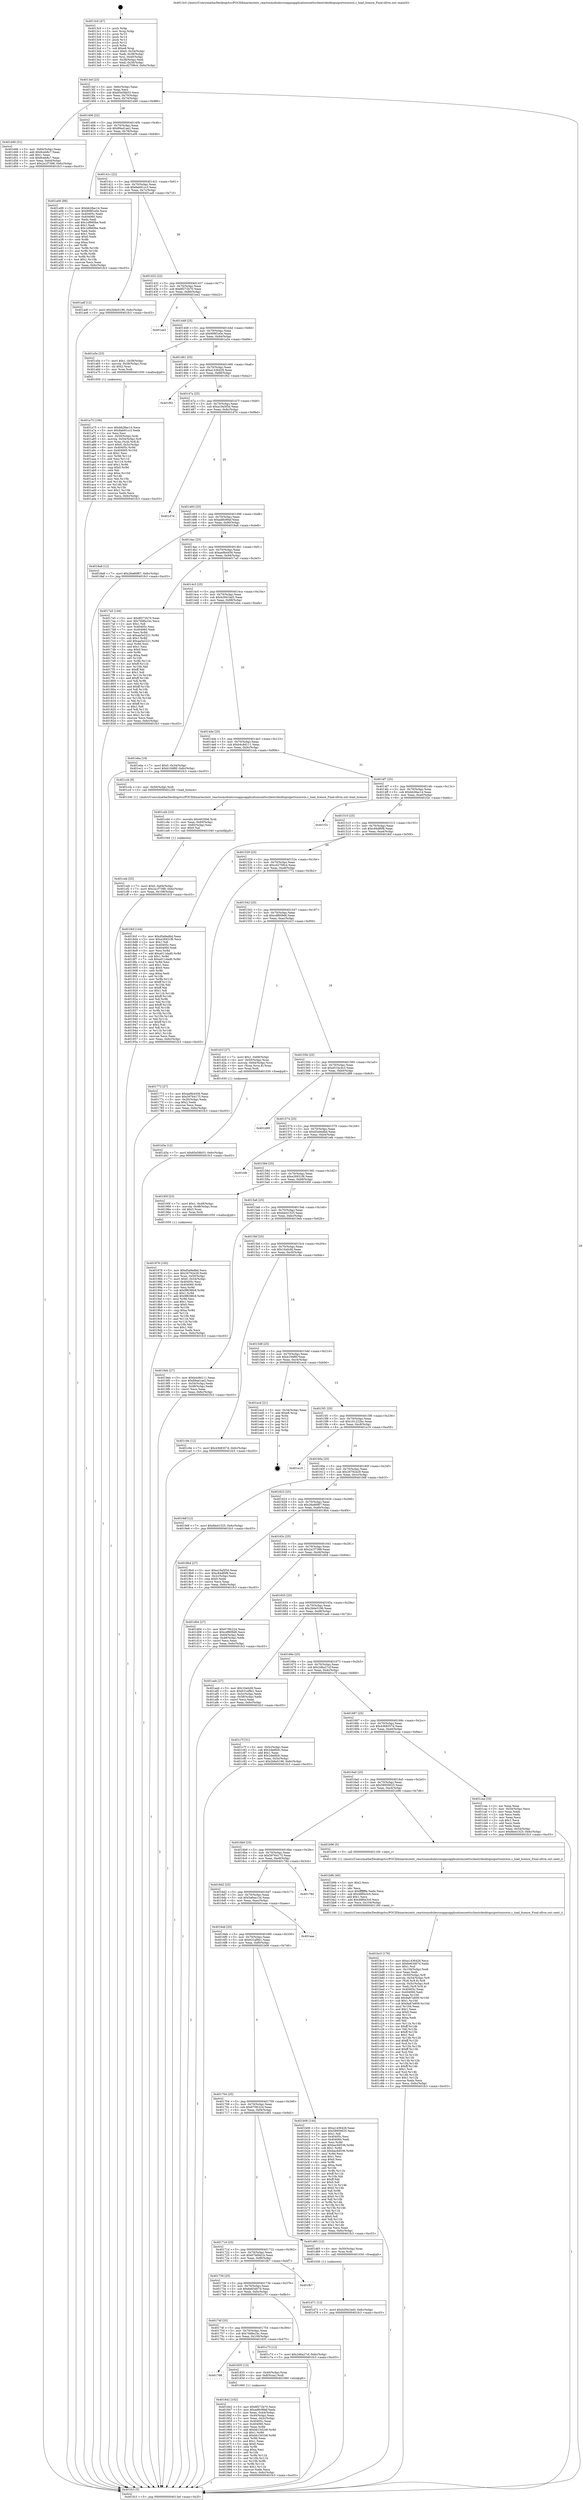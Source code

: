 digraph "0x4013c0" {
  label = "0x4013c0 (/mnt/c/Users/mathe/Desktop/tcc/POCII/binaries/extr_reactosmodulesrosappsapplicationsnettsclientrdesktopuiportsxxxwin.c_load_licence_Final-ollvm.out::main(0))"
  labelloc = "t"
  node[shape=record]

  Entry [label="",width=0.3,height=0.3,shape=circle,fillcolor=black,style=filled]
  "0x4013ef" [label="{
     0x4013ef [23]\l
     | [instrs]\l
     &nbsp;&nbsp;0x4013ef \<+3\>: mov -0x6c(%rbp),%eax\l
     &nbsp;&nbsp;0x4013f2 \<+2\>: mov %eax,%ecx\l
     &nbsp;&nbsp;0x4013f4 \<+6\>: sub $0x85e58b53,%ecx\l
     &nbsp;&nbsp;0x4013fa \<+3\>: mov %eax,-0x70(%rbp)\l
     &nbsp;&nbsp;0x4013fd \<+3\>: mov %ecx,-0x74(%rbp)\l
     &nbsp;&nbsp;0x401400 \<+6\>: je 0000000000401d46 \<main+0x986\>\l
  }"]
  "0x401d46" [label="{
     0x401d46 [31]\l
     | [instrs]\l
     &nbsp;&nbsp;0x401d46 \<+3\>: mov -0x64(%rbp),%eax\l
     &nbsp;&nbsp;0x401d49 \<+5\>: add $0x8ceb8c7,%eax\l
     &nbsp;&nbsp;0x401d4e \<+3\>: add $0x1,%eax\l
     &nbsp;&nbsp;0x401d51 \<+5\>: sub $0x8ceb8c7,%eax\l
     &nbsp;&nbsp;0x401d56 \<+3\>: mov %eax,-0x64(%rbp)\l
     &nbsp;&nbsp;0x401d59 \<+7\>: movl $0x2a1f7398,-0x6c(%rbp)\l
     &nbsp;&nbsp;0x401d60 \<+5\>: jmp 0000000000401fc3 \<main+0xc03\>\l
  }"]
  "0x401406" [label="{
     0x401406 [22]\l
     | [instrs]\l
     &nbsp;&nbsp;0x401406 \<+5\>: jmp 000000000040140b \<main+0x4b\>\l
     &nbsp;&nbsp;0x40140b \<+3\>: mov -0x70(%rbp),%eax\l
     &nbsp;&nbsp;0x40140e \<+5\>: sub $0x89ad1ae2,%eax\l
     &nbsp;&nbsp;0x401413 \<+3\>: mov %eax,-0x78(%rbp)\l
     &nbsp;&nbsp;0x401416 \<+6\>: je 0000000000401a06 \<main+0x646\>\l
  }"]
  Exit [label="",width=0.3,height=0.3,shape=circle,fillcolor=black,style=filled,peripheries=2]
  "0x401a06" [label="{
     0x401a06 [88]\l
     | [instrs]\l
     &nbsp;&nbsp;0x401a06 \<+5\>: mov $0xbb28ac14,%eax\l
     &nbsp;&nbsp;0x401a0b \<+5\>: mov $0x908f1e0e,%ecx\l
     &nbsp;&nbsp;0x401a10 \<+7\>: mov 0x40405c,%edx\l
     &nbsp;&nbsp;0x401a17 \<+7\>: mov 0x404060,%esi\l
     &nbsp;&nbsp;0x401a1e \<+2\>: mov %edx,%edi\l
     &nbsp;&nbsp;0x401a20 \<+6\>: add $0x1ef660be,%edi\l
     &nbsp;&nbsp;0x401a26 \<+3\>: sub $0x1,%edi\l
     &nbsp;&nbsp;0x401a29 \<+6\>: sub $0x1ef660be,%edi\l
     &nbsp;&nbsp;0x401a2f \<+3\>: imul %edi,%edx\l
     &nbsp;&nbsp;0x401a32 \<+3\>: and $0x1,%edx\l
     &nbsp;&nbsp;0x401a35 \<+3\>: cmp $0x0,%edx\l
     &nbsp;&nbsp;0x401a38 \<+4\>: sete %r8b\l
     &nbsp;&nbsp;0x401a3c \<+3\>: cmp $0xa,%esi\l
     &nbsp;&nbsp;0x401a3f \<+4\>: setl %r9b\l
     &nbsp;&nbsp;0x401a43 \<+3\>: mov %r8b,%r10b\l
     &nbsp;&nbsp;0x401a46 \<+3\>: and %r9b,%r10b\l
     &nbsp;&nbsp;0x401a49 \<+3\>: xor %r9b,%r8b\l
     &nbsp;&nbsp;0x401a4c \<+3\>: or %r8b,%r10b\l
     &nbsp;&nbsp;0x401a4f \<+4\>: test $0x1,%r10b\l
     &nbsp;&nbsp;0x401a53 \<+3\>: cmovne %ecx,%eax\l
     &nbsp;&nbsp;0x401a56 \<+3\>: mov %eax,-0x6c(%rbp)\l
     &nbsp;&nbsp;0x401a59 \<+5\>: jmp 0000000000401fc3 \<main+0xc03\>\l
  }"]
  "0x40141c" [label="{
     0x40141c [22]\l
     | [instrs]\l
     &nbsp;&nbsp;0x40141c \<+5\>: jmp 0000000000401421 \<main+0x61\>\l
     &nbsp;&nbsp;0x401421 \<+3\>: mov -0x70(%rbp),%eax\l
     &nbsp;&nbsp;0x401424 \<+5\>: sub $0x8ab91cc3,%eax\l
     &nbsp;&nbsp;0x401429 \<+3\>: mov %eax,-0x7c(%rbp)\l
     &nbsp;&nbsp;0x40142c \<+6\>: je 0000000000401adf \<main+0x71f\>\l
  }"]
  "0x401d71" [label="{
     0x401d71 [12]\l
     | [instrs]\l
     &nbsp;&nbsp;0x401d71 \<+7\>: movl $0xb2941bd3,-0x6c(%rbp)\l
     &nbsp;&nbsp;0x401d78 \<+5\>: jmp 0000000000401fc3 \<main+0xc03\>\l
  }"]
  "0x401adf" [label="{
     0x401adf [12]\l
     | [instrs]\l
     &nbsp;&nbsp;0x401adf \<+7\>: movl $0x2b6e5196,-0x6c(%rbp)\l
     &nbsp;&nbsp;0x401ae6 \<+5\>: jmp 0000000000401fc3 \<main+0xc03\>\l
  }"]
  "0x401432" [label="{
     0x401432 [22]\l
     | [instrs]\l
     &nbsp;&nbsp;0x401432 \<+5\>: jmp 0000000000401437 \<main+0x77\>\l
     &nbsp;&nbsp;0x401437 \<+3\>: mov -0x70(%rbp),%eax\l
     &nbsp;&nbsp;0x40143a \<+5\>: sub $0x8f272b70,%eax\l
     &nbsp;&nbsp;0x40143f \<+3\>: mov %eax,-0x80(%rbp)\l
     &nbsp;&nbsp;0x401442 \<+6\>: je 0000000000401ee2 \<main+0xb22\>\l
  }"]
  "0x401d3a" [label="{
     0x401d3a [12]\l
     | [instrs]\l
     &nbsp;&nbsp;0x401d3a \<+7\>: movl $0x85e58b53,-0x6c(%rbp)\l
     &nbsp;&nbsp;0x401d41 \<+5\>: jmp 0000000000401fc3 \<main+0xc03\>\l
  }"]
  "0x401ee2" [label="{
     0x401ee2\l
  }", style=dashed]
  "0x401448" [label="{
     0x401448 [25]\l
     | [instrs]\l
     &nbsp;&nbsp;0x401448 \<+5\>: jmp 000000000040144d \<main+0x8d\>\l
     &nbsp;&nbsp;0x40144d \<+3\>: mov -0x70(%rbp),%eax\l
     &nbsp;&nbsp;0x401450 \<+5\>: sub $0x908f1e0e,%eax\l
     &nbsp;&nbsp;0x401455 \<+6\>: mov %eax,-0x84(%rbp)\l
     &nbsp;&nbsp;0x40145b \<+6\>: je 0000000000401a5e \<main+0x69e\>\l
  }"]
  "0x401ceb" [label="{
     0x401ceb [25]\l
     | [instrs]\l
     &nbsp;&nbsp;0x401ceb \<+7\>: movl $0x0,-0x64(%rbp)\l
     &nbsp;&nbsp;0x401cf2 \<+7\>: movl $0x2a1f7398,-0x6c(%rbp)\l
     &nbsp;&nbsp;0x401cf9 \<+6\>: mov %eax,-0x108(%rbp)\l
     &nbsp;&nbsp;0x401cff \<+5\>: jmp 0000000000401fc3 \<main+0xc03\>\l
  }"]
  "0x401a5e" [label="{
     0x401a5e [23]\l
     | [instrs]\l
     &nbsp;&nbsp;0x401a5e \<+7\>: movl $0x1,-0x58(%rbp)\l
     &nbsp;&nbsp;0x401a65 \<+4\>: movslq -0x58(%rbp),%rax\l
     &nbsp;&nbsp;0x401a69 \<+4\>: shl $0x2,%rax\l
     &nbsp;&nbsp;0x401a6d \<+3\>: mov %rax,%rdi\l
     &nbsp;&nbsp;0x401a70 \<+5\>: call 0000000000401050 \<malloc@plt\>\l
     | [calls]\l
     &nbsp;&nbsp;0x401050 \{1\} (unknown)\l
  }"]
  "0x401461" [label="{
     0x401461 [25]\l
     | [instrs]\l
     &nbsp;&nbsp;0x401461 \<+5\>: jmp 0000000000401466 \<main+0xa6\>\l
     &nbsp;&nbsp;0x401466 \<+3\>: mov -0x70(%rbp),%eax\l
     &nbsp;&nbsp;0x401469 \<+5\>: sub $0xa1436428,%eax\l
     &nbsp;&nbsp;0x40146e \<+6\>: mov %eax,-0x88(%rbp)\l
     &nbsp;&nbsp;0x401474 \<+6\>: je 0000000000401f62 \<main+0xba2\>\l
  }"]
  "0x401cd4" [label="{
     0x401cd4 [23]\l
     | [instrs]\l
     &nbsp;&nbsp;0x401cd4 \<+10\>: movabs $0x4020b6,%rdi\l
     &nbsp;&nbsp;0x401cde \<+3\>: mov %eax,-0x60(%rbp)\l
     &nbsp;&nbsp;0x401ce1 \<+3\>: mov -0x60(%rbp),%esi\l
     &nbsp;&nbsp;0x401ce4 \<+2\>: mov $0x0,%al\l
     &nbsp;&nbsp;0x401ce6 \<+5\>: call 0000000000401040 \<printf@plt\>\l
     | [calls]\l
     &nbsp;&nbsp;0x401040 \{1\} (unknown)\l
  }"]
  "0x401f62" [label="{
     0x401f62\l
  }", style=dashed]
  "0x40147a" [label="{
     0x40147a [25]\l
     | [instrs]\l
     &nbsp;&nbsp;0x40147a \<+5\>: jmp 000000000040147f \<main+0xbf\>\l
     &nbsp;&nbsp;0x40147f \<+3\>: mov -0x70(%rbp),%eax\l
     &nbsp;&nbsp;0x401482 \<+5\>: sub $0xa19a5f3d,%eax\l
     &nbsp;&nbsp;0x401487 \<+6\>: mov %eax,-0x8c(%rbp)\l
     &nbsp;&nbsp;0x40148d \<+6\>: je 0000000000401d7d \<main+0x9bd\>\l
  }"]
  "0x401bc3" [label="{
     0x401bc3 [176]\l
     | [instrs]\l
     &nbsp;&nbsp;0x401bc3 \<+5\>: mov $0xa1436428,%ecx\l
     &nbsp;&nbsp;0x401bc8 \<+5\>: mov $0x6e63d07d,%edx\l
     &nbsp;&nbsp;0x401bcd \<+3\>: mov $0x1,%sil\l
     &nbsp;&nbsp;0x401bd0 \<+6\>: mov -0x104(%rbp),%edi\l
     &nbsp;&nbsp;0x401bd6 \<+3\>: imul %eax,%edi\l
     &nbsp;&nbsp;0x401bd9 \<+4\>: mov -0x50(%rbp),%r8\l
     &nbsp;&nbsp;0x401bdd \<+4\>: movslq -0x54(%rbp),%r9\l
     &nbsp;&nbsp;0x401be1 \<+4\>: mov (%r8,%r9,8),%r8\l
     &nbsp;&nbsp;0x401be5 \<+4\>: movslq -0x5c(%rbp),%r9\l
     &nbsp;&nbsp;0x401be9 \<+4\>: mov %edi,(%r8,%r9,4)\l
     &nbsp;&nbsp;0x401bed \<+7\>: mov 0x40405c,%eax\l
     &nbsp;&nbsp;0x401bf4 \<+7\>: mov 0x404060,%edi\l
     &nbsp;&nbsp;0x401bfb \<+3\>: mov %eax,%r10d\l
     &nbsp;&nbsp;0x401bfe \<+7\>: add $0x9a87a609,%r10d\l
     &nbsp;&nbsp;0x401c05 \<+4\>: sub $0x1,%r10d\l
     &nbsp;&nbsp;0x401c09 \<+7\>: sub $0x9a87a609,%r10d\l
     &nbsp;&nbsp;0x401c10 \<+4\>: imul %r10d,%eax\l
     &nbsp;&nbsp;0x401c14 \<+3\>: and $0x1,%eax\l
     &nbsp;&nbsp;0x401c17 \<+3\>: cmp $0x0,%eax\l
     &nbsp;&nbsp;0x401c1a \<+4\>: sete %r11b\l
     &nbsp;&nbsp;0x401c1e \<+3\>: cmp $0xa,%edi\l
     &nbsp;&nbsp;0x401c21 \<+3\>: setl %bl\l
     &nbsp;&nbsp;0x401c24 \<+3\>: mov %r11b,%r14b\l
     &nbsp;&nbsp;0x401c27 \<+4\>: xor $0xff,%r14b\l
     &nbsp;&nbsp;0x401c2b \<+3\>: mov %bl,%r15b\l
     &nbsp;&nbsp;0x401c2e \<+4\>: xor $0xff,%r15b\l
     &nbsp;&nbsp;0x401c32 \<+4\>: xor $0x1,%sil\l
     &nbsp;&nbsp;0x401c36 \<+3\>: mov %r14b,%r12b\l
     &nbsp;&nbsp;0x401c39 \<+4\>: and $0xff,%r12b\l
     &nbsp;&nbsp;0x401c3d \<+3\>: and %sil,%r11b\l
     &nbsp;&nbsp;0x401c40 \<+3\>: mov %r15b,%r13b\l
     &nbsp;&nbsp;0x401c43 \<+4\>: and $0xff,%r13b\l
     &nbsp;&nbsp;0x401c47 \<+3\>: and %sil,%bl\l
     &nbsp;&nbsp;0x401c4a \<+3\>: or %r11b,%r12b\l
     &nbsp;&nbsp;0x401c4d \<+3\>: or %bl,%r13b\l
     &nbsp;&nbsp;0x401c50 \<+3\>: xor %r13b,%r12b\l
     &nbsp;&nbsp;0x401c53 \<+3\>: or %r15b,%r14b\l
     &nbsp;&nbsp;0x401c56 \<+4\>: xor $0xff,%r14b\l
     &nbsp;&nbsp;0x401c5a \<+4\>: or $0x1,%sil\l
     &nbsp;&nbsp;0x401c5e \<+3\>: and %sil,%r14b\l
     &nbsp;&nbsp;0x401c61 \<+3\>: or %r14b,%r12b\l
     &nbsp;&nbsp;0x401c64 \<+4\>: test $0x1,%r12b\l
     &nbsp;&nbsp;0x401c68 \<+3\>: cmovne %edx,%ecx\l
     &nbsp;&nbsp;0x401c6b \<+3\>: mov %ecx,-0x6c(%rbp)\l
     &nbsp;&nbsp;0x401c6e \<+5\>: jmp 0000000000401fc3 \<main+0xc03\>\l
  }"]
  "0x401d7d" [label="{
     0x401d7d\l
  }", style=dashed]
  "0x401493" [label="{
     0x401493 [25]\l
     | [instrs]\l
     &nbsp;&nbsp;0x401493 \<+5\>: jmp 0000000000401498 \<main+0xd8\>\l
     &nbsp;&nbsp;0x401498 \<+3\>: mov -0x70(%rbp),%eax\l
     &nbsp;&nbsp;0x40149b \<+5\>: sub $0xad6c89af,%eax\l
     &nbsp;&nbsp;0x4014a0 \<+6\>: mov %eax,-0x90(%rbp)\l
     &nbsp;&nbsp;0x4014a6 \<+6\>: je 00000000004018a8 \<main+0x4e8\>\l
  }"]
  "0x401b9b" [label="{
     0x401b9b [40]\l
     | [instrs]\l
     &nbsp;&nbsp;0x401b9b \<+5\>: mov $0x2,%ecx\l
     &nbsp;&nbsp;0x401ba0 \<+1\>: cltd\l
     &nbsp;&nbsp;0x401ba1 \<+2\>: idiv %ecx\l
     &nbsp;&nbsp;0x401ba3 \<+6\>: imul $0xfffffffe,%edx,%ecx\l
     &nbsp;&nbsp;0x401ba9 \<+6\>: sub $0x48f0e3c0,%ecx\l
     &nbsp;&nbsp;0x401baf \<+3\>: add $0x1,%ecx\l
     &nbsp;&nbsp;0x401bb2 \<+6\>: add $0x48f0e3c0,%ecx\l
     &nbsp;&nbsp;0x401bb8 \<+6\>: mov %ecx,-0x104(%rbp)\l
     &nbsp;&nbsp;0x401bbe \<+5\>: call 0000000000401160 \<next_i\>\l
     | [calls]\l
     &nbsp;&nbsp;0x401160 \{1\} (/mnt/c/Users/mathe/Desktop/tcc/POCII/binaries/extr_reactosmodulesrosappsapplicationsnettsclientrdesktopuiportsxxxwin.c_load_licence_Final-ollvm.out::next_i)\l
  }"]
  "0x4018a8" [label="{
     0x4018a8 [12]\l
     | [instrs]\l
     &nbsp;&nbsp;0x4018a8 \<+7\>: movl $0x26a66f67,-0x6c(%rbp)\l
     &nbsp;&nbsp;0x4018af \<+5\>: jmp 0000000000401fc3 \<main+0xc03\>\l
  }"]
  "0x4014ac" [label="{
     0x4014ac [25]\l
     | [instrs]\l
     &nbsp;&nbsp;0x4014ac \<+5\>: jmp 00000000004014b1 \<main+0xf1\>\l
     &nbsp;&nbsp;0x4014b1 \<+3\>: mov -0x70(%rbp),%eax\l
     &nbsp;&nbsp;0x4014b4 \<+5\>: sub $0xae9b4456,%eax\l
     &nbsp;&nbsp;0x4014b9 \<+6\>: mov %eax,-0x94(%rbp)\l
     &nbsp;&nbsp;0x4014bf \<+6\>: je 00000000004017a5 \<main+0x3e5\>\l
  }"]
  "0x401a75" [label="{
     0x401a75 [106]\l
     | [instrs]\l
     &nbsp;&nbsp;0x401a75 \<+5\>: mov $0xbb28ac14,%ecx\l
     &nbsp;&nbsp;0x401a7a \<+5\>: mov $0x8ab91cc3,%edx\l
     &nbsp;&nbsp;0x401a7f \<+2\>: xor %esi,%esi\l
     &nbsp;&nbsp;0x401a81 \<+4\>: mov -0x50(%rbp),%rdi\l
     &nbsp;&nbsp;0x401a85 \<+4\>: movslq -0x54(%rbp),%r8\l
     &nbsp;&nbsp;0x401a89 \<+4\>: mov %rax,(%rdi,%r8,8)\l
     &nbsp;&nbsp;0x401a8d \<+7\>: movl $0x0,-0x5c(%rbp)\l
     &nbsp;&nbsp;0x401a94 \<+8\>: mov 0x40405c,%r9d\l
     &nbsp;&nbsp;0x401a9c \<+8\>: mov 0x404060,%r10d\l
     &nbsp;&nbsp;0x401aa4 \<+3\>: sub $0x1,%esi\l
     &nbsp;&nbsp;0x401aa7 \<+3\>: mov %r9d,%r11d\l
     &nbsp;&nbsp;0x401aaa \<+3\>: add %esi,%r11d\l
     &nbsp;&nbsp;0x401aad \<+4\>: imul %r11d,%r9d\l
     &nbsp;&nbsp;0x401ab1 \<+4\>: and $0x1,%r9d\l
     &nbsp;&nbsp;0x401ab5 \<+4\>: cmp $0x0,%r9d\l
     &nbsp;&nbsp;0x401ab9 \<+3\>: sete %bl\l
     &nbsp;&nbsp;0x401abc \<+4\>: cmp $0xa,%r10d\l
     &nbsp;&nbsp;0x401ac0 \<+4\>: setl %r14b\l
     &nbsp;&nbsp;0x401ac4 \<+3\>: mov %bl,%r15b\l
     &nbsp;&nbsp;0x401ac7 \<+3\>: and %r14b,%r15b\l
     &nbsp;&nbsp;0x401aca \<+3\>: xor %r14b,%bl\l
     &nbsp;&nbsp;0x401acd \<+3\>: or %bl,%r15b\l
     &nbsp;&nbsp;0x401ad0 \<+4\>: test $0x1,%r15b\l
     &nbsp;&nbsp;0x401ad4 \<+3\>: cmovne %edx,%ecx\l
     &nbsp;&nbsp;0x401ad7 \<+3\>: mov %ecx,-0x6c(%rbp)\l
     &nbsp;&nbsp;0x401ada \<+5\>: jmp 0000000000401fc3 \<main+0xc03\>\l
  }"]
  "0x4017a5" [label="{
     0x4017a5 [144]\l
     | [instrs]\l
     &nbsp;&nbsp;0x4017a5 \<+5\>: mov $0x8f272b70,%eax\l
     &nbsp;&nbsp;0x4017aa \<+5\>: mov $0x76d6a1bc,%ecx\l
     &nbsp;&nbsp;0x4017af \<+2\>: mov $0x1,%dl\l
     &nbsp;&nbsp;0x4017b1 \<+7\>: mov 0x40405c,%esi\l
     &nbsp;&nbsp;0x4017b8 \<+7\>: mov 0x404060,%edi\l
     &nbsp;&nbsp;0x4017bf \<+3\>: mov %esi,%r8d\l
     &nbsp;&nbsp;0x4017c2 \<+7\>: sub $0xaa5e2221,%r8d\l
     &nbsp;&nbsp;0x4017c9 \<+4\>: sub $0x1,%r8d\l
     &nbsp;&nbsp;0x4017cd \<+7\>: add $0xaa5e2221,%r8d\l
     &nbsp;&nbsp;0x4017d4 \<+4\>: imul %r8d,%esi\l
     &nbsp;&nbsp;0x4017d8 \<+3\>: and $0x1,%esi\l
     &nbsp;&nbsp;0x4017db \<+3\>: cmp $0x0,%esi\l
     &nbsp;&nbsp;0x4017de \<+4\>: sete %r9b\l
     &nbsp;&nbsp;0x4017e2 \<+3\>: cmp $0xa,%edi\l
     &nbsp;&nbsp;0x4017e5 \<+4\>: setl %r10b\l
     &nbsp;&nbsp;0x4017e9 \<+3\>: mov %r9b,%r11b\l
     &nbsp;&nbsp;0x4017ec \<+4\>: xor $0xff,%r11b\l
     &nbsp;&nbsp;0x4017f0 \<+3\>: mov %r10b,%bl\l
     &nbsp;&nbsp;0x4017f3 \<+3\>: xor $0xff,%bl\l
     &nbsp;&nbsp;0x4017f6 \<+3\>: xor $0x1,%dl\l
     &nbsp;&nbsp;0x4017f9 \<+3\>: mov %r11b,%r14b\l
     &nbsp;&nbsp;0x4017fc \<+4\>: and $0xff,%r14b\l
     &nbsp;&nbsp;0x401800 \<+3\>: and %dl,%r9b\l
     &nbsp;&nbsp;0x401803 \<+3\>: mov %bl,%r15b\l
     &nbsp;&nbsp;0x401806 \<+4\>: and $0xff,%r15b\l
     &nbsp;&nbsp;0x40180a \<+3\>: and %dl,%r10b\l
     &nbsp;&nbsp;0x40180d \<+3\>: or %r9b,%r14b\l
     &nbsp;&nbsp;0x401810 \<+3\>: or %r10b,%r15b\l
     &nbsp;&nbsp;0x401813 \<+3\>: xor %r15b,%r14b\l
     &nbsp;&nbsp;0x401816 \<+3\>: or %bl,%r11b\l
     &nbsp;&nbsp;0x401819 \<+4\>: xor $0xff,%r11b\l
     &nbsp;&nbsp;0x40181d \<+3\>: or $0x1,%dl\l
     &nbsp;&nbsp;0x401820 \<+3\>: and %dl,%r11b\l
     &nbsp;&nbsp;0x401823 \<+3\>: or %r11b,%r14b\l
     &nbsp;&nbsp;0x401826 \<+4\>: test $0x1,%r14b\l
     &nbsp;&nbsp;0x40182a \<+3\>: cmovne %ecx,%eax\l
     &nbsp;&nbsp;0x40182d \<+3\>: mov %eax,-0x6c(%rbp)\l
     &nbsp;&nbsp;0x401830 \<+5\>: jmp 0000000000401fc3 \<main+0xc03\>\l
  }"]
  "0x4014c5" [label="{
     0x4014c5 [25]\l
     | [instrs]\l
     &nbsp;&nbsp;0x4014c5 \<+5\>: jmp 00000000004014ca \<main+0x10a\>\l
     &nbsp;&nbsp;0x4014ca \<+3\>: mov -0x70(%rbp),%eax\l
     &nbsp;&nbsp;0x4014cd \<+5\>: sub $0xb2941bd3,%eax\l
     &nbsp;&nbsp;0x4014d2 \<+6\>: mov %eax,-0x98(%rbp)\l
     &nbsp;&nbsp;0x4014d8 \<+6\>: je 0000000000401eba \<main+0xafa\>\l
  }"]
  "0x401976" [label="{
     0x401976 [105]\l
     | [instrs]\l
     &nbsp;&nbsp;0x401976 \<+5\>: mov $0xd5a9edbd,%ecx\l
     &nbsp;&nbsp;0x40197b \<+5\>: mov $0x26792e29,%edx\l
     &nbsp;&nbsp;0x401980 \<+4\>: mov %rax,-0x50(%rbp)\l
     &nbsp;&nbsp;0x401984 \<+7\>: movl $0x0,-0x54(%rbp)\l
     &nbsp;&nbsp;0x40198b \<+7\>: mov 0x40405c,%esi\l
     &nbsp;&nbsp;0x401992 \<+8\>: mov 0x404060,%r8d\l
     &nbsp;&nbsp;0x40199a \<+3\>: mov %esi,%r9d\l
     &nbsp;&nbsp;0x40199d \<+7\>: sub $0x9f638fc8,%r9d\l
     &nbsp;&nbsp;0x4019a4 \<+4\>: sub $0x1,%r9d\l
     &nbsp;&nbsp;0x4019a8 \<+7\>: add $0x9f638fc8,%r9d\l
     &nbsp;&nbsp;0x4019af \<+4\>: imul %r9d,%esi\l
     &nbsp;&nbsp;0x4019b3 \<+3\>: and $0x1,%esi\l
     &nbsp;&nbsp;0x4019b6 \<+3\>: cmp $0x0,%esi\l
     &nbsp;&nbsp;0x4019b9 \<+4\>: sete %r10b\l
     &nbsp;&nbsp;0x4019bd \<+4\>: cmp $0xa,%r8d\l
     &nbsp;&nbsp;0x4019c1 \<+4\>: setl %r11b\l
     &nbsp;&nbsp;0x4019c5 \<+3\>: mov %r10b,%bl\l
     &nbsp;&nbsp;0x4019c8 \<+3\>: and %r11b,%bl\l
     &nbsp;&nbsp;0x4019cb \<+3\>: xor %r11b,%r10b\l
     &nbsp;&nbsp;0x4019ce \<+3\>: or %r10b,%bl\l
     &nbsp;&nbsp;0x4019d1 \<+3\>: test $0x1,%bl\l
     &nbsp;&nbsp;0x4019d4 \<+3\>: cmovne %edx,%ecx\l
     &nbsp;&nbsp;0x4019d7 \<+3\>: mov %ecx,-0x6c(%rbp)\l
     &nbsp;&nbsp;0x4019da \<+5\>: jmp 0000000000401fc3 \<main+0xc03\>\l
  }"]
  "0x401eba" [label="{
     0x401eba [19]\l
     | [instrs]\l
     &nbsp;&nbsp;0x401eba \<+7\>: movl $0x0,-0x34(%rbp)\l
     &nbsp;&nbsp;0x401ec1 \<+7\>: movl $0xb194f6f,-0x6c(%rbp)\l
     &nbsp;&nbsp;0x401ec8 \<+5\>: jmp 0000000000401fc3 \<main+0xc03\>\l
  }"]
  "0x4014de" [label="{
     0x4014de [25]\l
     | [instrs]\l
     &nbsp;&nbsp;0x4014de \<+5\>: jmp 00000000004014e3 \<main+0x123\>\l
     &nbsp;&nbsp;0x4014e3 \<+3\>: mov -0x70(%rbp),%eax\l
     &nbsp;&nbsp;0x4014e6 \<+5\>: sub $0xb4c8d111,%eax\l
     &nbsp;&nbsp;0x4014eb \<+6\>: mov %eax,-0x9c(%rbp)\l
     &nbsp;&nbsp;0x4014f1 \<+6\>: je 0000000000401ccb \<main+0x90b\>\l
  }"]
  "0x401842" [label="{
     0x401842 [102]\l
     | [instrs]\l
     &nbsp;&nbsp;0x401842 \<+5\>: mov $0x8f272b70,%ecx\l
     &nbsp;&nbsp;0x401847 \<+5\>: mov $0xad6c89af,%edx\l
     &nbsp;&nbsp;0x40184c \<+3\>: mov %eax,-0x44(%rbp)\l
     &nbsp;&nbsp;0x40184f \<+3\>: mov -0x44(%rbp),%eax\l
     &nbsp;&nbsp;0x401852 \<+3\>: mov %eax,-0x2c(%rbp)\l
     &nbsp;&nbsp;0x401855 \<+7\>: mov 0x40405c,%eax\l
     &nbsp;&nbsp;0x40185c \<+7\>: mov 0x404060,%esi\l
     &nbsp;&nbsp;0x401863 \<+3\>: mov %eax,%r8d\l
     &nbsp;&nbsp;0x401866 \<+7\>: add $0xbb15d1b8,%r8d\l
     &nbsp;&nbsp;0x40186d \<+4\>: sub $0x1,%r8d\l
     &nbsp;&nbsp;0x401871 \<+7\>: sub $0xbb15d1b8,%r8d\l
     &nbsp;&nbsp;0x401878 \<+4\>: imul %r8d,%eax\l
     &nbsp;&nbsp;0x40187c \<+3\>: and $0x1,%eax\l
     &nbsp;&nbsp;0x40187f \<+3\>: cmp $0x0,%eax\l
     &nbsp;&nbsp;0x401882 \<+4\>: sete %r9b\l
     &nbsp;&nbsp;0x401886 \<+3\>: cmp $0xa,%esi\l
     &nbsp;&nbsp;0x401889 \<+4\>: setl %r10b\l
     &nbsp;&nbsp;0x40188d \<+3\>: mov %r9b,%r11b\l
     &nbsp;&nbsp;0x401890 \<+3\>: and %r10b,%r11b\l
     &nbsp;&nbsp;0x401893 \<+3\>: xor %r10b,%r9b\l
     &nbsp;&nbsp;0x401896 \<+3\>: or %r9b,%r11b\l
     &nbsp;&nbsp;0x401899 \<+4\>: test $0x1,%r11b\l
     &nbsp;&nbsp;0x40189d \<+3\>: cmovne %edx,%ecx\l
     &nbsp;&nbsp;0x4018a0 \<+3\>: mov %ecx,-0x6c(%rbp)\l
     &nbsp;&nbsp;0x4018a3 \<+5\>: jmp 0000000000401fc3 \<main+0xc03\>\l
  }"]
  "0x401ccb" [label="{
     0x401ccb [9]\l
     | [instrs]\l
     &nbsp;&nbsp;0x401ccb \<+4\>: mov -0x50(%rbp),%rdi\l
     &nbsp;&nbsp;0x401ccf \<+5\>: call 0000000000401240 \<load_licence\>\l
     | [calls]\l
     &nbsp;&nbsp;0x401240 \{1\} (/mnt/c/Users/mathe/Desktop/tcc/POCII/binaries/extr_reactosmodulesrosappsapplicationsnettsclientrdesktopuiportsxxxwin.c_load_licence_Final-ollvm.out::load_licence)\l
  }"]
  "0x4014f7" [label="{
     0x4014f7 [25]\l
     | [instrs]\l
     &nbsp;&nbsp;0x4014f7 \<+5\>: jmp 00000000004014fc \<main+0x13c\>\l
     &nbsp;&nbsp;0x4014fc \<+3\>: mov -0x70(%rbp),%eax\l
     &nbsp;&nbsp;0x4014ff \<+5\>: sub $0xbb28ac14,%eax\l
     &nbsp;&nbsp;0x401504 \<+6\>: mov %eax,-0xa0(%rbp)\l
     &nbsp;&nbsp;0x40150a \<+6\>: je 0000000000401f2c \<main+0xb6c\>\l
  }"]
  "0x401768" [label="{
     0x401768\l
  }", style=dashed]
  "0x401f2c" [label="{
     0x401f2c\l
  }", style=dashed]
  "0x401510" [label="{
     0x401510 [25]\l
     | [instrs]\l
     &nbsp;&nbsp;0x401510 \<+5\>: jmp 0000000000401515 \<main+0x155\>\l
     &nbsp;&nbsp;0x401515 \<+3\>: mov -0x70(%rbp),%eax\l
     &nbsp;&nbsp;0x401518 \<+5\>: sub $0xc84df0f8,%eax\l
     &nbsp;&nbsp;0x40151d \<+6\>: mov %eax,-0xa4(%rbp)\l
     &nbsp;&nbsp;0x401523 \<+6\>: je 00000000004018cf \<main+0x50f\>\l
  }"]
  "0x401835" [label="{
     0x401835 [13]\l
     | [instrs]\l
     &nbsp;&nbsp;0x401835 \<+4\>: mov -0x40(%rbp),%rax\l
     &nbsp;&nbsp;0x401839 \<+4\>: mov 0x8(%rax),%rdi\l
     &nbsp;&nbsp;0x40183d \<+5\>: call 0000000000401060 \<atoi@plt\>\l
     | [calls]\l
     &nbsp;&nbsp;0x401060 \{1\} (unknown)\l
  }"]
  "0x4018cf" [label="{
     0x4018cf [144]\l
     | [instrs]\l
     &nbsp;&nbsp;0x4018cf \<+5\>: mov $0xd5a9edbd,%eax\l
     &nbsp;&nbsp;0x4018d4 \<+5\>: mov $0xe26931f6,%ecx\l
     &nbsp;&nbsp;0x4018d9 \<+2\>: mov $0x1,%dl\l
     &nbsp;&nbsp;0x4018db \<+7\>: mov 0x40405c,%esi\l
     &nbsp;&nbsp;0x4018e2 \<+7\>: mov 0x404060,%edi\l
     &nbsp;&nbsp;0x4018e9 \<+3\>: mov %esi,%r8d\l
     &nbsp;&nbsp;0x4018ec \<+7\>: add $0xa011dad0,%r8d\l
     &nbsp;&nbsp;0x4018f3 \<+4\>: sub $0x1,%r8d\l
     &nbsp;&nbsp;0x4018f7 \<+7\>: sub $0xa011dad0,%r8d\l
     &nbsp;&nbsp;0x4018fe \<+4\>: imul %r8d,%esi\l
     &nbsp;&nbsp;0x401902 \<+3\>: and $0x1,%esi\l
     &nbsp;&nbsp;0x401905 \<+3\>: cmp $0x0,%esi\l
     &nbsp;&nbsp;0x401908 \<+4\>: sete %r9b\l
     &nbsp;&nbsp;0x40190c \<+3\>: cmp $0xa,%edi\l
     &nbsp;&nbsp;0x40190f \<+4\>: setl %r10b\l
     &nbsp;&nbsp;0x401913 \<+3\>: mov %r9b,%r11b\l
     &nbsp;&nbsp;0x401916 \<+4\>: xor $0xff,%r11b\l
     &nbsp;&nbsp;0x40191a \<+3\>: mov %r10b,%bl\l
     &nbsp;&nbsp;0x40191d \<+3\>: xor $0xff,%bl\l
     &nbsp;&nbsp;0x401920 \<+3\>: xor $0x1,%dl\l
     &nbsp;&nbsp;0x401923 \<+3\>: mov %r11b,%r14b\l
     &nbsp;&nbsp;0x401926 \<+4\>: and $0xff,%r14b\l
     &nbsp;&nbsp;0x40192a \<+3\>: and %dl,%r9b\l
     &nbsp;&nbsp;0x40192d \<+3\>: mov %bl,%r15b\l
     &nbsp;&nbsp;0x401930 \<+4\>: and $0xff,%r15b\l
     &nbsp;&nbsp;0x401934 \<+3\>: and %dl,%r10b\l
     &nbsp;&nbsp;0x401937 \<+3\>: or %r9b,%r14b\l
     &nbsp;&nbsp;0x40193a \<+3\>: or %r10b,%r15b\l
     &nbsp;&nbsp;0x40193d \<+3\>: xor %r15b,%r14b\l
     &nbsp;&nbsp;0x401940 \<+3\>: or %bl,%r11b\l
     &nbsp;&nbsp;0x401943 \<+4\>: xor $0xff,%r11b\l
     &nbsp;&nbsp;0x401947 \<+3\>: or $0x1,%dl\l
     &nbsp;&nbsp;0x40194a \<+3\>: and %dl,%r11b\l
     &nbsp;&nbsp;0x40194d \<+3\>: or %r11b,%r14b\l
     &nbsp;&nbsp;0x401950 \<+4\>: test $0x1,%r14b\l
     &nbsp;&nbsp;0x401954 \<+3\>: cmovne %ecx,%eax\l
     &nbsp;&nbsp;0x401957 \<+3\>: mov %eax,-0x6c(%rbp)\l
     &nbsp;&nbsp;0x40195a \<+5\>: jmp 0000000000401fc3 \<main+0xc03\>\l
  }"]
  "0x401529" [label="{
     0x401529 [25]\l
     | [instrs]\l
     &nbsp;&nbsp;0x401529 \<+5\>: jmp 000000000040152e \<main+0x16e\>\l
     &nbsp;&nbsp;0x40152e \<+3\>: mov -0x70(%rbp),%eax\l
     &nbsp;&nbsp;0x401531 \<+5\>: sub $0xcd2708c4,%eax\l
     &nbsp;&nbsp;0x401536 \<+6\>: mov %eax,-0xa8(%rbp)\l
     &nbsp;&nbsp;0x40153c \<+6\>: je 0000000000401772 \<main+0x3b2\>\l
  }"]
  "0x40174f" [label="{
     0x40174f [25]\l
     | [instrs]\l
     &nbsp;&nbsp;0x40174f \<+5\>: jmp 0000000000401754 \<main+0x394\>\l
     &nbsp;&nbsp;0x401754 \<+3\>: mov -0x70(%rbp),%eax\l
     &nbsp;&nbsp;0x401757 \<+5\>: sub $0x76d6a1bc,%eax\l
     &nbsp;&nbsp;0x40175c \<+6\>: mov %eax,-0x100(%rbp)\l
     &nbsp;&nbsp;0x401762 \<+6\>: je 0000000000401835 \<main+0x475\>\l
  }"]
  "0x401772" [label="{
     0x401772 [27]\l
     | [instrs]\l
     &nbsp;&nbsp;0x401772 \<+5\>: mov $0xae9b4456,%eax\l
     &nbsp;&nbsp;0x401777 \<+5\>: mov $0x59764175,%ecx\l
     &nbsp;&nbsp;0x40177c \<+3\>: mov -0x30(%rbp),%edx\l
     &nbsp;&nbsp;0x40177f \<+3\>: cmp $0x2,%edx\l
     &nbsp;&nbsp;0x401782 \<+3\>: cmovne %ecx,%eax\l
     &nbsp;&nbsp;0x401785 \<+3\>: mov %eax,-0x6c(%rbp)\l
     &nbsp;&nbsp;0x401788 \<+5\>: jmp 0000000000401fc3 \<main+0xc03\>\l
  }"]
  "0x401542" [label="{
     0x401542 [25]\l
     | [instrs]\l
     &nbsp;&nbsp;0x401542 \<+5\>: jmp 0000000000401547 \<main+0x187\>\l
     &nbsp;&nbsp;0x401547 \<+3\>: mov -0x70(%rbp),%eax\l
     &nbsp;&nbsp;0x40154a \<+5\>: sub $0xcdf609d6,%eax\l
     &nbsp;&nbsp;0x40154f \<+6\>: mov %eax,-0xac(%rbp)\l
     &nbsp;&nbsp;0x401555 \<+6\>: je 0000000000401d1f \<main+0x95f\>\l
  }"]
  "0x401fc3" [label="{
     0x401fc3 [5]\l
     | [instrs]\l
     &nbsp;&nbsp;0x401fc3 \<+5\>: jmp 00000000004013ef \<main+0x2f\>\l
  }"]
  "0x4013c0" [label="{
     0x4013c0 [47]\l
     | [instrs]\l
     &nbsp;&nbsp;0x4013c0 \<+1\>: push %rbp\l
     &nbsp;&nbsp;0x4013c1 \<+3\>: mov %rsp,%rbp\l
     &nbsp;&nbsp;0x4013c4 \<+2\>: push %r15\l
     &nbsp;&nbsp;0x4013c6 \<+2\>: push %r14\l
     &nbsp;&nbsp;0x4013c8 \<+2\>: push %r13\l
     &nbsp;&nbsp;0x4013ca \<+2\>: push %r12\l
     &nbsp;&nbsp;0x4013cc \<+1\>: push %rbx\l
     &nbsp;&nbsp;0x4013cd \<+7\>: sub $0xe8,%rsp\l
     &nbsp;&nbsp;0x4013d4 \<+7\>: movl $0x0,-0x34(%rbp)\l
     &nbsp;&nbsp;0x4013db \<+3\>: mov %edi,-0x38(%rbp)\l
     &nbsp;&nbsp;0x4013de \<+4\>: mov %rsi,-0x40(%rbp)\l
     &nbsp;&nbsp;0x4013e2 \<+3\>: mov -0x38(%rbp),%edi\l
     &nbsp;&nbsp;0x4013e5 \<+3\>: mov %edi,-0x30(%rbp)\l
     &nbsp;&nbsp;0x4013e8 \<+7\>: movl $0xcd2708c4,-0x6c(%rbp)\l
  }"]
  "0x401c73" [label="{
     0x401c73 [12]\l
     | [instrs]\l
     &nbsp;&nbsp;0x401c73 \<+7\>: movl $0x2d6a27cf,-0x6c(%rbp)\l
     &nbsp;&nbsp;0x401c7a \<+5\>: jmp 0000000000401fc3 \<main+0xc03\>\l
  }"]
  "0x401d1f" [label="{
     0x401d1f [27]\l
     | [instrs]\l
     &nbsp;&nbsp;0x401d1f \<+7\>: movl $0x1,-0x68(%rbp)\l
     &nbsp;&nbsp;0x401d26 \<+4\>: mov -0x50(%rbp),%rax\l
     &nbsp;&nbsp;0x401d2a \<+4\>: movslq -0x64(%rbp),%rcx\l
     &nbsp;&nbsp;0x401d2e \<+4\>: mov (%rax,%rcx,8),%rax\l
     &nbsp;&nbsp;0x401d32 \<+3\>: mov %rax,%rdi\l
     &nbsp;&nbsp;0x401d35 \<+5\>: call 0000000000401030 \<free@plt\>\l
     | [calls]\l
     &nbsp;&nbsp;0x401030 \{1\} (unknown)\l
  }"]
  "0x40155b" [label="{
     0x40155b [25]\l
     | [instrs]\l
     &nbsp;&nbsp;0x40155b \<+5\>: jmp 0000000000401560 \<main+0x1a0\>\l
     &nbsp;&nbsp;0x401560 \<+3\>: mov -0x70(%rbp),%eax\l
     &nbsp;&nbsp;0x401563 \<+5\>: sub $0xd51bc4c3,%eax\l
     &nbsp;&nbsp;0x401568 \<+6\>: mov %eax,-0xb0(%rbp)\l
     &nbsp;&nbsp;0x40156e \<+6\>: je 0000000000401d89 \<main+0x9c9\>\l
  }"]
  "0x401736" [label="{
     0x401736 [25]\l
     | [instrs]\l
     &nbsp;&nbsp;0x401736 \<+5\>: jmp 000000000040173b \<main+0x37b\>\l
     &nbsp;&nbsp;0x40173b \<+3\>: mov -0x70(%rbp),%eax\l
     &nbsp;&nbsp;0x40173e \<+5\>: sub $0x6e63d07d,%eax\l
     &nbsp;&nbsp;0x401743 \<+6\>: mov %eax,-0xfc(%rbp)\l
     &nbsp;&nbsp;0x401749 \<+6\>: je 0000000000401c73 \<main+0x8b3\>\l
  }"]
  "0x401d89" [label="{
     0x401d89\l
  }", style=dashed]
  "0x401574" [label="{
     0x401574 [25]\l
     | [instrs]\l
     &nbsp;&nbsp;0x401574 \<+5\>: jmp 0000000000401579 \<main+0x1b9\>\l
     &nbsp;&nbsp;0x401579 \<+3\>: mov -0x70(%rbp),%eax\l
     &nbsp;&nbsp;0x40157c \<+5\>: sub $0xd5a9edbd,%eax\l
     &nbsp;&nbsp;0x401581 \<+6\>: mov %eax,-0xb4(%rbp)\l
     &nbsp;&nbsp;0x401587 \<+6\>: je 0000000000401efe \<main+0xb3e\>\l
  }"]
  "0x401fb7" [label="{
     0x401fb7\l
  }", style=dashed]
  "0x401efe" [label="{
     0x401efe\l
  }", style=dashed]
  "0x40158d" [label="{
     0x40158d [25]\l
     | [instrs]\l
     &nbsp;&nbsp;0x40158d \<+5\>: jmp 0000000000401592 \<main+0x1d2\>\l
     &nbsp;&nbsp;0x401592 \<+3\>: mov -0x70(%rbp),%eax\l
     &nbsp;&nbsp;0x401595 \<+5\>: sub $0xe26931f6,%eax\l
     &nbsp;&nbsp;0x40159a \<+6\>: mov %eax,-0xb8(%rbp)\l
     &nbsp;&nbsp;0x4015a0 \<+6\>: je 000000000040195f \<main+0x59f\>\l
  }"]
  "0x40171d" [label="{
     0x40171d [25]\l
     | [instrs]\l
     &nbsp;&nbsp;0x40171d \<+5\>: jmp 0000000000401722 \<main+0x362\>\l
     &nbsp;&nbsp;0x401722 \<+3\>: mov -0x70(%rbp),%eax\l
     &nbsp;&nbsp;0x401725 \<+5\>: sub $0x67b69d1b,%eax\l
     &nbsp;&nbsp;0x40172a \<+6\>: mov %eax,-0xf8(%rbp)\l
     &nbsp;&nbsp;0x401730 \<+6\>: je 0000000000401fb7 \<main+0xbf7\>\l
  }"]
  "0x40195f" [label="{
     0x40195f [23]\l
     | [instrs]\l
     &nbsp;&nbsp;0x40195f \<+7\>: movl $0x1,-0x48(%rbp)\l
     &nbsp;&nbsp;0x401966 \<+4\>: movslq -0x48(%rbp),%rax\l
     &nbsp;&nbsp;0x40196a \<+4\>: shl $0x3,%rax\l
     &nbsp;&nbsp;0x40196e \<+3\>: mov %rax,%rdi\l
     &nbsp;&nbsp;0x401971 \<+5\>: call 0000000000401050 \<malloc@plt\>\l
     | [calls]\l
     &nbsp;&nbsp;0x401050 \{1\} (unknown)\l
  }"]
  "0x4015a6" [label="{
     0x4015a6 [25]\l
     | [instrs]\l
     &nbsp;&nbsp;0x4015a6 \<+5\>: jmp 00000000004015ab \<main+0x1eb\>\l
     &nbsp;&nbsp;0x4015ab \<+3\>: mov -0x70(%rbp),%eax\l
     &nbsp;&nbsp;0x4015ae \<+5\>: sub $0xfde41525,%eax\l
     &nbsp;&nbsp;0x4015b3 \<+6\>: mov %eax,-0xbc(%rbp)\l
     &nbsp;&nbsp;0x4015b9 \<+6\>: je 00000000004019eb \<main+0x62b\>\l
  }"]
  "0x401d65" [label="{
     0x401d65 [12]\l
     | [instrs]\l
     &nbsp;&nbsp;0x401d65 \<+4\>: mov -0x50(%rbp),%rax\l
     &nbsp;&nbsp;0x401d69 \<+3\>: mov %rax,%rdi\l
     &nbsp;&nbsp;0x401d6c \<+5\>: call 0000000000401030 \<free@plt\>\l
     | [calls]\l
     &nbsp;&nbsp;0x401030 \{1\} (unknown)\l
  }"]
  "0x4019eb" [label="{
     0x4019eb [27]\l
     | [instrs]\l
     &nbsp;&nbsp;0x4019eb \<+5\>: mov $0xb4c8d111,%eax\l
     &nbsp;&nbsp;0x4019f0 \<+5\>: mov $0x89ad1ae2,%ecx\l
     &nbsp;&nbsp;0x4019f5 \<+3\>: mov -0x54(%rbp),%edx\l
     &nbsp;&nbsp;0x4019f8 \<+3\>: cmp -0x48(%rbp),%edx\l
     &nbsp;&nbsp;0x4019fb \<+3\>: cmovl %ecx,%eax\l
     &nbsp;&nbsp;0x4019fe \<+3\>: mov %eax,-0x6c(%rbp)\l
     &nbsp;&nbsp;0x401a01 \<+5\>: jmp 0000000000401fc3 \<main+0xc03\>\l
  }"]
  "0x4015bf" [label="{
     0x4015bf [25]\l
     | [instrs]\l
     &nbsp;&nbsp;0x4015bf \<+5\>: jmp 00000000004015c4 \<main+0x204\>\l
     &nbsp;&nbsp;0x4015c4 \<+3\>: mov -0x70(%rbp),%eax\l
     &nbsp;&nbsp;0x4015c7 \<+5\>: sub $0x10a0cfd,%eax\l
     &nbsp;&nbsp;0x4015cc \<+6\>: mov %eax,-0xc0(%rbp)\l
     &nbsp;&nbsp;0x4015d2 \<+6\>: je 0000000000401c9e \<main+0x8de\>\l
  }"]
  "0x401704" [label="{
     0x401704 [25]\l
     | [instrs]\l
     &nbsp;&nbsp;0x401704 \<+5\>: jmp 0000000000401709 \<main+0x349\>\l
     &nbsp;&nbsp;0x401709 \<+3\>: mov -0x70(%rbp),%eax\l
     &nbsp;&nbsp;0x40170c \<+5\>: sub $0x670fc224,%eax\l
     &nbsp;&nbsp;0x401711 \<+6\>: mov %eax,-0xf4(%rbp)\l
     &nbsp;&nbsp;0x401717 \<+6\>: je 0000000000401d65 \<main+0x9a5\>\l
  }"]
  "0x401c9e" [label="{
     0x401c9e [12]\l
     | [instrs]\l
     &nbsp;&nbsp;0x401c9e \<+7\>: movl $0x4368357d,-0x6c(%rbp)\l
     &nbsp;&nbsp;0x401ca5 \<+5\>: jmp 0000000000401fc3 \<main+0xc03\>\l
  }"]
  "0x4015d8" [label="{
     0x4015d8 [25]\l
     | [instrs]\l
     &nbsp;&nbsp;0x4015d8 \<+5\>: jmp 00000000004015dd \<main+0x21d\>\l
     &nbsp;&nbsp;0x4015dd \<+3\>: mov -0x70(%rbp),%eax\l
     &nbsp;&nbsp;0x4015e0 \<+5\>: sub $0xb194f6f,%eax\l
     &nbsp;&nbsp;0x4015e5 \<+6\>: mov %eax,-0xc4(%rbp)\l
     &nbsp;&nbsp;0x4015eb \<+6\>: je 0000000000401ecd \<main+0xb0d\>\l
  }"]
  "0x401b06" [label="{
     0x401b06 [144]\l
     | [instrs]\l
     &nbsp;&nbsp;0x401b06 \<+5\>: mov $0xa1436428,%eax\l
     &nbsp;&nbsp;0x401b0b \<+5\>: mov $0x58959025,%ecx\l
     &nbsp;&nbsp;0x401b10 \<+2\>: mov $0x1,%dl\l
     &nbsp;&nbsp;0x401b12 \<+7\>: mov 0x40405c,%esi\l
     &nbsp;&nbsp;0x401b19 \<+7\>: mov 0x404060,%edi\l
     &nbsp;&nbsp;0x401b20 \<+3\>: mov %esi,%r8d\l
     &nbsp;&nbsp;0x401b23 \<+7\>: add $0xbac6d536,%r8d\l
     &nbsp;&nbsp;0x401b2a \<+4\>: sub $0x1,%r8d\l
     &nbsp;&nbsp;0x401b2e \<+7\>: sub $0xbac6d536,%r8d\l
     &nbsp;&nbsp;0x401b35 \<+4\>: imul %r8d,%esi\l
     &nbsp;&nbsp;0x401b39 \<+3\>: and $0x1,%esi\l
     &nbsp;&nbsp;0x401b3c \<+3\>: cmp $0x0,%esi\l
     &nbsp;&nbsp;0x401b3f \<+4\>: sete %r9b\l
     &nbsp;&nbsp;0x401b43 \<+3\>: cmp $0xa,%edi\l
     &nbsp;&nbsp;0x401b46 \<+4\>: setl %r10b\l
     &nbsp;&nbsp;0x401b4a \<+3\>: mov %r9b,%r11b\l
     &nbsp;&nbsp;0x401b4d \<+4\>: xor $0xff,%r11b\l
     &nbsp;&nbsp;0x401b51 \<+3\>: mov %r10b,%bl\l
     &nbsp;&nbsp;0x401b54 \<+3\>: xor $0xff,%bl\l
     &nbsp;&nbsp;0x401b57 \<+3\>: xor $0x0,%dl\l
     &nbsp;&nbsp;0x401b5a \<+3\>: mov %r11b,%r14b\l
     &nbsp;&nbsp;0x401b5d \<+4\>: and $0x0,%r14b\l
     &nbsp;&nbsp;0x401b61 \<+3\>: and %dl,%r9b\l
     &nbsp;&nbsp;0x401b64 \<+3\>: mov %bl,%r15b\l
     &nbsp;&nbsp;0x401b67 \<+4\>: and $0x0,%r15b\l
     &nbsp;&nbsp;0x401b6b \<+3\>: and %dl,%r10b\l
     &nbsp;&nbsp;0x401b6e \<+3\>: or %r9b,%r14b\l
     &nbsp;&nbsp;0x401b71 \<+3\>: or %r10b,%r15b\l
     &nbsp;&nbsp;0x401b74 \<+3\>: xor %r15b,%r14b\l
     &nbsp;&nbsp;0x401b77 \<+3\>: or %bl,%r11b\l
     &nbsp;&nbsp;0x401b7a \<+4\>: xor $0xff,%r11b\l
     &nbsp;&nbsp;0x401b7e \<+3\>: or $0x0,%dl\l
     &nbsp;&nbsp;0x401b81 \<+3\>: and %dl,%r11b\l
     &nbsp;&nbsp;0x401b84 \<+3\>: or %r11b,%r14b\l
     &nbsp;&nbsp;0x401b87 \<+4\>: test $0x1,%r14b\l
     &nbsp;&nbsp;0x401b8b \<+3\>: cmovne %ecx,%eax\l
     &nbsp;&nbsp;0x401b8e \<+3\>: mov %eax,-0x6c(%rbp)\l
     &nbsp;&nbsp;0x401b91 \<+5\>: jmp 0000000000401fc3 \<main+0xc03\>\l
  }"]
  "0x401ecd" [label="{
     0x401ecd [21]\l
     | [instrs]\l
     &nbsp;&nbsp;0x401ecd \<+3\>: mov -0x34(%rbp),%eax\l
     &nbsp;&nbsp;0x401ed0 \<+7\>: add $0xe8,%rsp\l
     &nbsp;&nbsp;0x401ed7 \<+1\>: pop %rbx\l
     &nbsp;&nbsp;0x401ed8 \<+2\>: pop %r12\l
     &nbsp;&nbsp;0x401eda \<+2\>: pop %r13\l
     &nbsp;&nbsp;0x401edc \<+2\>: pop %r14\l
     &nbsp;&nbsp;0x401ede \<+2\>: pop %r15\l
     &nbsp;&nbsp;0x401ee0 \<+1\>: pop %rbp\l
     &nbsp;&nbsp;0x401ee1 \<+1\>: ret\l
  }"]
  "0x4015f1" [label="{
     0x4015f1 [25]\l
     | [instrs]\l
     &nbsp;&nbsp;0x4015f1 \<+5\>: jmp 00000000004015f6 \<main+0x236\>\l
     &nbsp;&nbsp;0x4015f6 \<+3\>: mov -0x70(%rbp),%eax\l
     &nbsp;&nbsp;0x4015f9 \<+5\>: sub $0x191222bc,%eax\l
     &nbsp;&nbsp;0x4015fe \<+6\>: mov %eax,-0xc8(%rbp)\l
     &nbsp;&nbsp;0x401604 \<+6\>: je 0000000000401e19 \<main+0xa59\>\l
  }"]
  "0x4016eb" [label="{
     0x4016eb [25]\l
     | [instrs]\l
     &nbsp;&nbsp;0x4016eb \<+5\>: jmp 00000000004016f0 \<main+0x330\>\l
     &nbsp;&nbsp;0x4016f0 \<+3\>: mov -0x70(%rbp),%eax\l
     &nbsp;&nbsp;0x4016f3 \<+5\>: sub $0x631af9e1,%eax\l
     &nbsp;&nbsp;0x4016f8 \<+6\>: mov %eax,-0xf0(%rbp)\l
     &nbsp;&nbsp;0x4016fe \<+6\>: je 0000000000401b06 \<main+0x746\>\l
  }"]
  "0x401e19" [label="{
     0x401e19\l
  }", style=dashed]
  "0x40160a" [label="{
     0x40160a [25]\l
     | [instrs]\l
     &nbsp;&nbsp;0x40160a \<+5\>: jmp 000000000040160f \<main+0x24f\>\l
     &nbsp;&nbsp;0x40160f \<+3\>: mov -0x70(%rbp),%eax\l
     &nbsp;&nbsp;0x401612 \<+5\>: sub $0x26792e29,%eax\l
     &nbsp;&nbsp;0x401617 \<+6\>: mov %eax,-0xcc(%rbp)\l
     &nbsp;&nbsp;0x40161d \<+6\>: je 00000000004019df \<main+0x61f\>\l
  }"]
  "0x401eae" [label="{
     0x401eae\l
  }", style=dashed]
  "0x4019df" [label="{
     0x4019df [12]\l
     | [instrs]\l
     &nbsp;&nbsp;0x4019df \<+7\>: movl $0xfde41525,-0x6c(%rbp)\l
     &nbsp;&nbsp;0x4019e6 \<+5\>: jmp 0000000000401fc3 \<main+0xc03\>\l
  }"]
  "0x401623" [label="{
     0x401623 [25]\l
     | [instrs]\l
     &nbsp;&nbsp;0x401623 \<+5\>: jmp 0000000000401628 \<main+0x268\>\l
     &nbsp;&nbsp;0x401628 \<+3\>: mov -0x70(%rbp),%eax\l
     &nbsp;&nbsp;0x40162b \<+5\>: sub $0x26a66f67,%eax\l
     &nbsp;&nbsp;0x401630 \<+6\>: mov %eax,-0xd0(%rbp)\l
     &nbsp;&nbsp;0x401636 \<+6\>: je 00000000004018b4 \<main+0x4f4\>\l
  }"]
  "0x4016d2" [label="{
     0x4016d2 [25]\l
     | [instrs]\l
     &nbsp;&nbsp;0x4016d2 \<+5\>: jmp 00000000004016d7 \<main+0x317\>\l
     &nbsp;&nbsp;0x4016d7 \<+3\>: mov -0x70(%rbp),%eax\l
     &nbsp;&nbsp;0x4016da \<+5\>: sub $0x5a6ea134,%eax\l
     &nbsp;&nbsp;0x4016df \<+6\>: mov %eax,-0xec(%rbp)\l
     &nbsp;&nbsp;0x4016e5 \<+6\>: je 0000000000401eae \<main+0xaee\>\l
  }"]
  "0x4018b4" [label="{
     0x4018b4 [27]\l
     | [instrs]\l
     &nbsp;&nbsp;0x4018b4 \<+5\>: mov $0xa19a5f3d,%eax\l
     &nbsp;&nbsp;0x4018b9 \<+5\>: mov $0xc84df0f8,%ecx\l
     &nbsp;&nbsp;0x4018be \<+3\>: mov -0x2c(%rbp),%edx\l
     &nbsp;&nbsp;0x4018c1 \<+3\>: cmp $0x0,%edx\l
     &nbsp;&nbsp;0x4018c4 \<+3\>: cmove %ecx,%eax\l
     &nbsp;&nbsp;0x4018c7 \<+3\>: mov %eax,-0x6c(%rbp)\l
     &nbsp;&nbsp;0x4018ca \<+5\>: jmp 0000000000401fc3 \<main+0xc03\>\l
  }"]
  "0x40163c" [label="{
     0x40163c [25]\l
     | [instrs]\l
     &nbsp;&nbsp;0x40163c \<+5\>: jmp 0000000000401641 \<main+0x281\>\l
     &nbsp;&nbsp;0x401641 \<+3\>: mov -0x70(%rbp),%eax\l
     &nbsp;&nbsp;0x401644 \<+5\>: sub $0x2a1f7398,%eax\l
     &nbsp;&nbsp;0x401649 \<+6\>: mov %eax,-0xd4(%rbp)\l
     &nbsp;&nbsp;0x40164f \<+6\>: je 0000000000401d04 \<main+0x944\>\l
  }"]
  "0x40178d" [label="{
     0x40178d\l
  }", style=dashed]
  "0x401d04" [label="{
     0x401d04 [27]\l
     | [instrs]\l
     &nbsp;&nbsp;0x401d04 \<+5\>: mov $0x670fc224,%eax\l
     &nbsp;&nbsp;0x401d09 \<+5\>: mov $0xcdf609d6,%ecx\l
     &nbsp;&nbsp;0x401d0e \<+3\>: mov -0x64(%rbp),%edx\l
     &nbsp;&nbsp;0x401d11 \<+3\>: cmp -0x48(%rbp),%edx\l
     &nbsp;&nbsp;0x401d14 \<+3\>: cmovl %ecx,%eax\l
     &nbsp;&nbsp;0x401d17 \<+3\>: mov %eax,-0x6c(%rbp)\l
     &nbsp;&nbsp;0x401d1a \<+5\>: jmp 0000000000401fc3 \<main+0xc03\>\l
  }"]
  "0x401655" [label="{
     0x401655 [25]\l
     | [instrs]\l
     &nbsp;&nbsp;0x401655 \<+5\>: jmp 000000000040165a \<main+0x29a\>\l
     &nbsp;&nbsp;0x40165a \<+3\>: mov -0x70(%rbp),%eax\l
     &nbsp;&nbsp;0x40165d \<+5\>: sub $0x2b6e5196,%eax\l
     &nbsp;&nbsp;0x401662 \<+6\>: mov %eax,-0xd8(%rbp)\l
     &nbsp;&nbsp;0x401668 \<+6\>: je 0000000000401aeb \<main+0x72b\>\l
  }"]
  "0x4016b9" [label="{
     0x4016b9 [25]\l
     | [instrs]\l
     &nbsp;&nbsp;0x4016b9 \<+5\>: jmp 00000000004016be \<main+0x2fe\>\l
     &nbsp;&nbsp;0x4016be \<+3\>: mov -0x70(%rbp),%eax\l
     &nbsp;&nbsp;0x4016c1 \<+5\>: sub $0x59764175,%eax\l
     &nbsp;&nbsp;0x4016c6 \<+6\>: mov %eax,-0xe8(%rbp)\l
     &nbsp;&nbsp;0x4016cc \<+6\>: je 000000000040178d \<main+0x3cd\>\l
  }"]
  "0x401aeb" [label="{
     0x401aeb [27]\l
     | [instrs]\l
     &nbsp;&nbsp;0x401aeb \<+5\>: mov $0x10a0cfd,%eax\l
     &nbsp;&nbsp;0x401af0 \<+5\>: mov $0x631af9e1,%ecx\l
     &nbsp;&nbsp;0x401af5 \<+3\>: mov -0x5c(%rbp),%edx\l
     &nbsp;&nbsp;0x401af8 \<+3\>: cmp -0x58(%rbp),%edx\l
     &nbsp;&nbsp;0x401afb \<+3\>: cmovl %ecx,%eax\l
     &nbsp;&nbsp;0x401afe \<+3\>: mov %eax,-0x6c(%rbp)\l
     &nbsp;&nbsp;0x401b01 \<+5\>: jmp 0000000000401fc3 \<main+0xc03\>\l
  }"]
  "0x40166e" [label="{
     0x40166e [25]\l
     | [instrs]\l
     &nbsp;&nbsp;0x40166e \<+5\>: jmp 0000000000401673 \<main+0x2b3\>\l
     &nbsp;&nbsp;0x401673 \<+3\>: mov -0x70(%rbp),%eax\l
     &nbsp;&nbsp;0x401676 \<+5\>: sub $0x2d6a27cf,%eax\l
     &nbsp;&nbsp;0x40167b \<+6\>: mov %eax,-0xdc(%rbp)\l
     &nbsp;&nbsp;0x401681 \<+6\>: je 0000000000401c7f \<main+0x8bf\>\l
  }"]
  "0x401b96" [label="{
     0x401b96 [5]\l
     | [instrs]\l
     &nbsp;&nbsp;0x401b96 \<+5\>: call 0000000000401160 \<next_i\>\l
     | [calls]\l
     &nbsp;&nbsp;0x401160 \{1\} (/mnt/c/Users/mathe/Desktop/tcc/POCII/binaries/extr_reactosmodulesrosappsapplicationsnettsclientrdesktopuiportsxxxwin.c_load_licence_Final-ollvm.out::next_i)\l
  }"]
  "0x401c7f" [label="{
     0x401c7f [31]\l
     | [instrs]\l
     &nbsp;&nbsp;0x401c7f \<+3\>: mov -0x5c(%rbp),%eax\l
     &nbsp;&nbsp;0x401c82 \<+5\>: sub $0x2dedfcfc,%eax\l
     &nbsp;&nbsp;0x401c87 \<+3\>: add $0x1,%eax\l
     &nbsp;&nbsp;0x401c8a \<+5\>: add $0x2dedfcfc,%eax\l
     &nbsp;&nbsp;0x401c8f \<+3\>: mov %eax,-0x5c(%rbp)\l
     &nbsp;&nbsp;0x401c92 \<+7\>: movl $0x2b6e5196,-0x6c(%rbp)\l
     &nbsp;&nbsp;0x401c99 \<+5\>: jmp 0000000000401fc3 \<main+0xc03\>\l
  }"]
  "0x401687" [label="{
     0x401687 [25]\l
     | [instrs]\l
     &nbsp;&nbsp;0x401687 \<+5\>: jmp 000000000040168c \<main+0x2cc\>\l
     &nbsp;&nbsp;0x40168c \<+3\>: mov -0x70(%rbp),%eax\l
     &nbsp;&nbsp;0x40168f \<+5\>: sub $0x4368357d,%eax\l
     &nbsp;&nbsp;0x401694 \<+6\>: mov %eax,-0xe0(%rbp)\l
     &nbsp;&nbsp;0x40169a \<+6\>: je 0000000000401caa \<main+0x8ea\>\l
  }"]
  "0x4016a0" [label="{
     0x4016a0 [25]\l
     | [instrs]\l
     &nbsp;&nbsp;0x4016a0 \<+5\>: jmp 00000000004016a5 \<main+0x2e5\>\l
     &nbsp;&nbsp;0x4016a5 \<+3\>: mov -0x70(%rbp),%eax\l
     &nbsp;&nbsp;0x4016a8 \<+5\>: sub $0x58959025,%eax\l
     &nbsp;&nbsp;0x4016ad \<+6\>: mov %eax,-0xe4(%rbp)\l
     &nbsp;&nbsp;0x4016b3 \<+6\>: je 0000000000401b96 \<main+0x7d6\>\l
  }"]
  "0x401caa" [label="{
     0x401caa [33]\l
     | [instrs]\l
     &nbsp;&nbsp;0x401caa \<+2\>: xor %eax,%eax\l
     &nbsp;&nbsp;0x401cac \<+3\>: mov -0x54(%rbp),%ecx\l
     &nbsp;&nbsp;0x401caf \<+2\>: mov %eax,%edx\l
     &nbsp;&nbsp;0x401cb1 \<+2\>: sub %ecx,%edx\l
     &nbsp;&nbsp;0x401cb3 \<+2\>: mov %eax,%ecx\l
     &nbsp;&nbsp;0x401cb5 \<+3\>: sub $0x1,%ecx\l
     &nbsp;&nbsp;0x401cb8 \<+2\>: add %ecx,%edx\l
     &nbsp;&nbsp;0x401cba \<+2\>: sub %edx,%eax\l
     &nbsp;&nbsp;0x401cbc \<+3\>: mov %eax,-0x54(%rbp)\l
     &nbsp;&nbsp;0x401cbf \<+7\>: movl $0xfde41525,-0x6c(%rbp)\l
     &nbsp;&nbsp;0x401cc6 \<+5\>: jmp 0000000000401fc3 \<main+0xc03\>\l
  }"]
  Entry -> "0x4013c0" [label=" 1"]
  "0x4013ef" -> "0x401d46" [label=" 1"]
  "0x4013ef" -> "0x401406" [label=" 28"]
  "0x401ecd" -> Exit [label=" 1"]
  "0x401406" -> "0x401a06" [label=" 1"]
  "0x401406" -> "0x40141c" [label=" 27"]
  "0x401eba" -> "0x401fc3" [label=" 1"]
  "0x40141c" -> "0x401adf" [label=" 1"]
  "0x40141c" -> "0x401432" [label=" 26"]
  "0x401d71" -> "0x401fc3" [label=" 1"]
  "0x401432" -> "0x401ee2" [label=" 0"]
  "0x401432" -> "0x401448" [label=" 26"]
  "0x401d65" -> "0x401d71" [label=" 1"]
  "0x401448" -> "0x401a5e" [label=" 1"]
  "0x401448" -> "0x401461" [label=" 25"]
  "0x401d46" -> "0x401fc3" [label=" 1"]
  "0x401461" -> "0x401f62" [label=" 0"]
  "0x401461" -> "0x40147a" [label=" 25"]
  "0x401d3a" -> "0x401fc3" [label=" 1"]
  "0x40147a" -> "0x401d7d" [label=" 0"]
  "0x40147a" -> "0x401493" [label=" 25"]
  "0x401d1f" -> "0x401d3a" [label=" 1"]
  "0x401493" -> "0x4018a8" [label=" 1"]
  "0x401493" -> "0x4014ac" [label=" 24"]
  "0x401d04" -> "0x401fc3" [label=" 2"]
  "0x4014ac" -> "0x4017a5" [label=" 1"]
  "0x4014ac" -> "0x4014c5" [label=" 23"]
  "0x401ceb" -> "0x401fc3" [label=" 1"]
  "0x4014c5" -> "0x401eba" [label=" 1"]
  "0x4014c5" -> "0x4014de" [label=" 22"]
  "0x401cd4" -> "0x401ceb" [label=" 1"]
  "0x4014de" -> "0x401ccb" [label=" 1"]
  "0x4014de" -> "0x4014f7" [label=" 21"]
  "0x401ccb" -> "0x401cd4" [label=" 1"]
  "0x4014f7" -> "0x401f2c" [label=" 0"]
  "0x4014f7" -> "0x401510" [label=" 21"]
  "0x401caa" -> "0x401fc3" [label=" 1"]
  "0x401510" -> "0x4018cf" [label=" 1"]
  "0x401510" -> "0x401529" [label=" 20"]
  "0x401c9e" -> "0x401fc3" [label=" 1"]
  "0x401529" -> "0x401772" [label=" 1"]
  "0x401529" -> "0x401542" [label=" 19"]
  "0x401772" -> "0x401fc3" [label=" 1"]
  "0x4013c0" -> "0x4013ef" [label=" 1"]
  "0x401fc3" -> "0x4013ef" [label=" 28"]
  "0x4017a5" -> "0x401fc3" [label=" 1"]
  "0x401c73" -> "0x401fc3" [label=" 1"]
  "0x401542" -> "0x401d1f" [label=" 1"]
  "0x401542" -> "0x40155b" [label=" 18"]
  "0x401bc3" -> "0x401fc3" [label=" 1"]
  "0x40155b" -> "0x401d89" [label=" 0"]
  "0x40155b" -> "0x401574" [label=" 18"]
  "0x401b96" -> "0x401b9b" [label=" 1"]
  "0x401574" -> "0x401efe" [label=" 0"]
  "0x401574" -> "0x40158d" [label=" 18"]
  "0x401b06" -> "0x401fc3" [label=" 1"]
  "0x40158d" -> "0x40195f" [label=" 1"]
  "0x40158d" -> "0x4015a6" [label=" 17"]
  "0x401adf" -> "0x401fc3" [label=" 1"]
  "0x4015a6" -> "0x4019eb" [label=" 2"]
  "0x4015a6" -> "0x4015bf" [label=" 15"]
  "0x401a75" -> "0x401fc3" [label=" 1"]
  "0x4015bf" -> "0x401c9e" [label=" 1"]
  "0x4015bf" -> "0x4015d8" [label=" 14"]
  "0x401a06" -> "0x401fc3" [label=" 1"]
  "0x4015d8" -> "0x401ecd" [label=" 1"]
  "0x4015d8" -> "0x4015f1" [label=" 13"]
  "0x4019eb" -> "0x401fc3" [label=" 2"]
  "0x4015f1" -> "0x401e19" [label=" 0"]
  "0x4015f1" -> "0x40160a" [label=" 13"]
  "0x401976" -> "0x401fc3" [label=" 1"]
  "0x40160a" -> "0x4019df" [label=" 1"]
  "0x40160a" -> "0x401623" [label=" 12"]
  "0x40195f" -> "0x401976" [label=" 1"]
  "0x401623" -> "0x4018b4" [label=" 1"]
  "0x401623" -> "0x40163c" [label=" 11"]
  "0x4018b4" -> "0x401fc3" [label=" 1"]
  "0x40163c" -> "0x401d04" [label=" 2"]
  "0x40163c" -> "0x401655" [label=" 9"]
  "0x4018a8" -> "0x401fc3" [label=" 1"]
  "0x401655" -> "0x401aeb" [label=" 2"]
  "0x401655" -> "0x40166e" [label=" 7"]
  "0x401835" -> "0x401842" [label=" 1"]
  "0x40166e" -> "0x401c7f" [label=" 1"]
  "0x40166e" -> "0x401687" [label=" 6"]
  "0x40174f" -> "0x401768" [label=" 0"]
  "0x401687" -> "0x401caa" [label=" 1"]
  "0x401687" -> "0x4016a0" [label=" 5"]
  "0x40174f" -> "0x401835" [label=" 1"]
  "0x4016a0" -> "0x401b96" [label=" 1"]
  "0x4016a0" -> "0x4016b9" [label=" 4"]
  "0x401842" -> "0x401fc3" [label=" 1"]
  "0x4016b9" -> "0x40178d" [label=" 0"]
  "0x4016b9" -> "0x4016d2" [label=" 4"]
  "0x4018cf" -> "0x401fc3" [label=" 1"]
  "0x4016d2" -> "0x401eae" [label=" 0"]
  "0x4016d2" -> "0x4016eb" [label=" 4"]
  "0x4019df" -> "0x401fc3" [label=" 1"]
  "0x4016eb" -> "0x401b06" [label=" 1"]
  "0x4016eb" -> "0x401704" [label=" 3"]
  "0x401a5e" -> "0x401a75" [label=" 1"]
  "0x401704" -> "0x401d65" [label=" 1"]
  "0x401704" -> "0x40171d" [label=" 2"]
  "0x401aeb" -> "0x401fc3" [label=" 2"]
  "0x40171d" -> "0x401fb7" [label=" 0"]
  "0x40171d" -> "0x401736" [label=" 2"]
  "0x401b9b" -> "0x401bc3" [label=" 1"]
  "0x401736" -> "0x401c73" [label=" 1"]
  "0x401736" -> "0x40174f" [label=" 1"]
  "0x401c7f" -> "0x401fc3" [label=" 1"]
}

